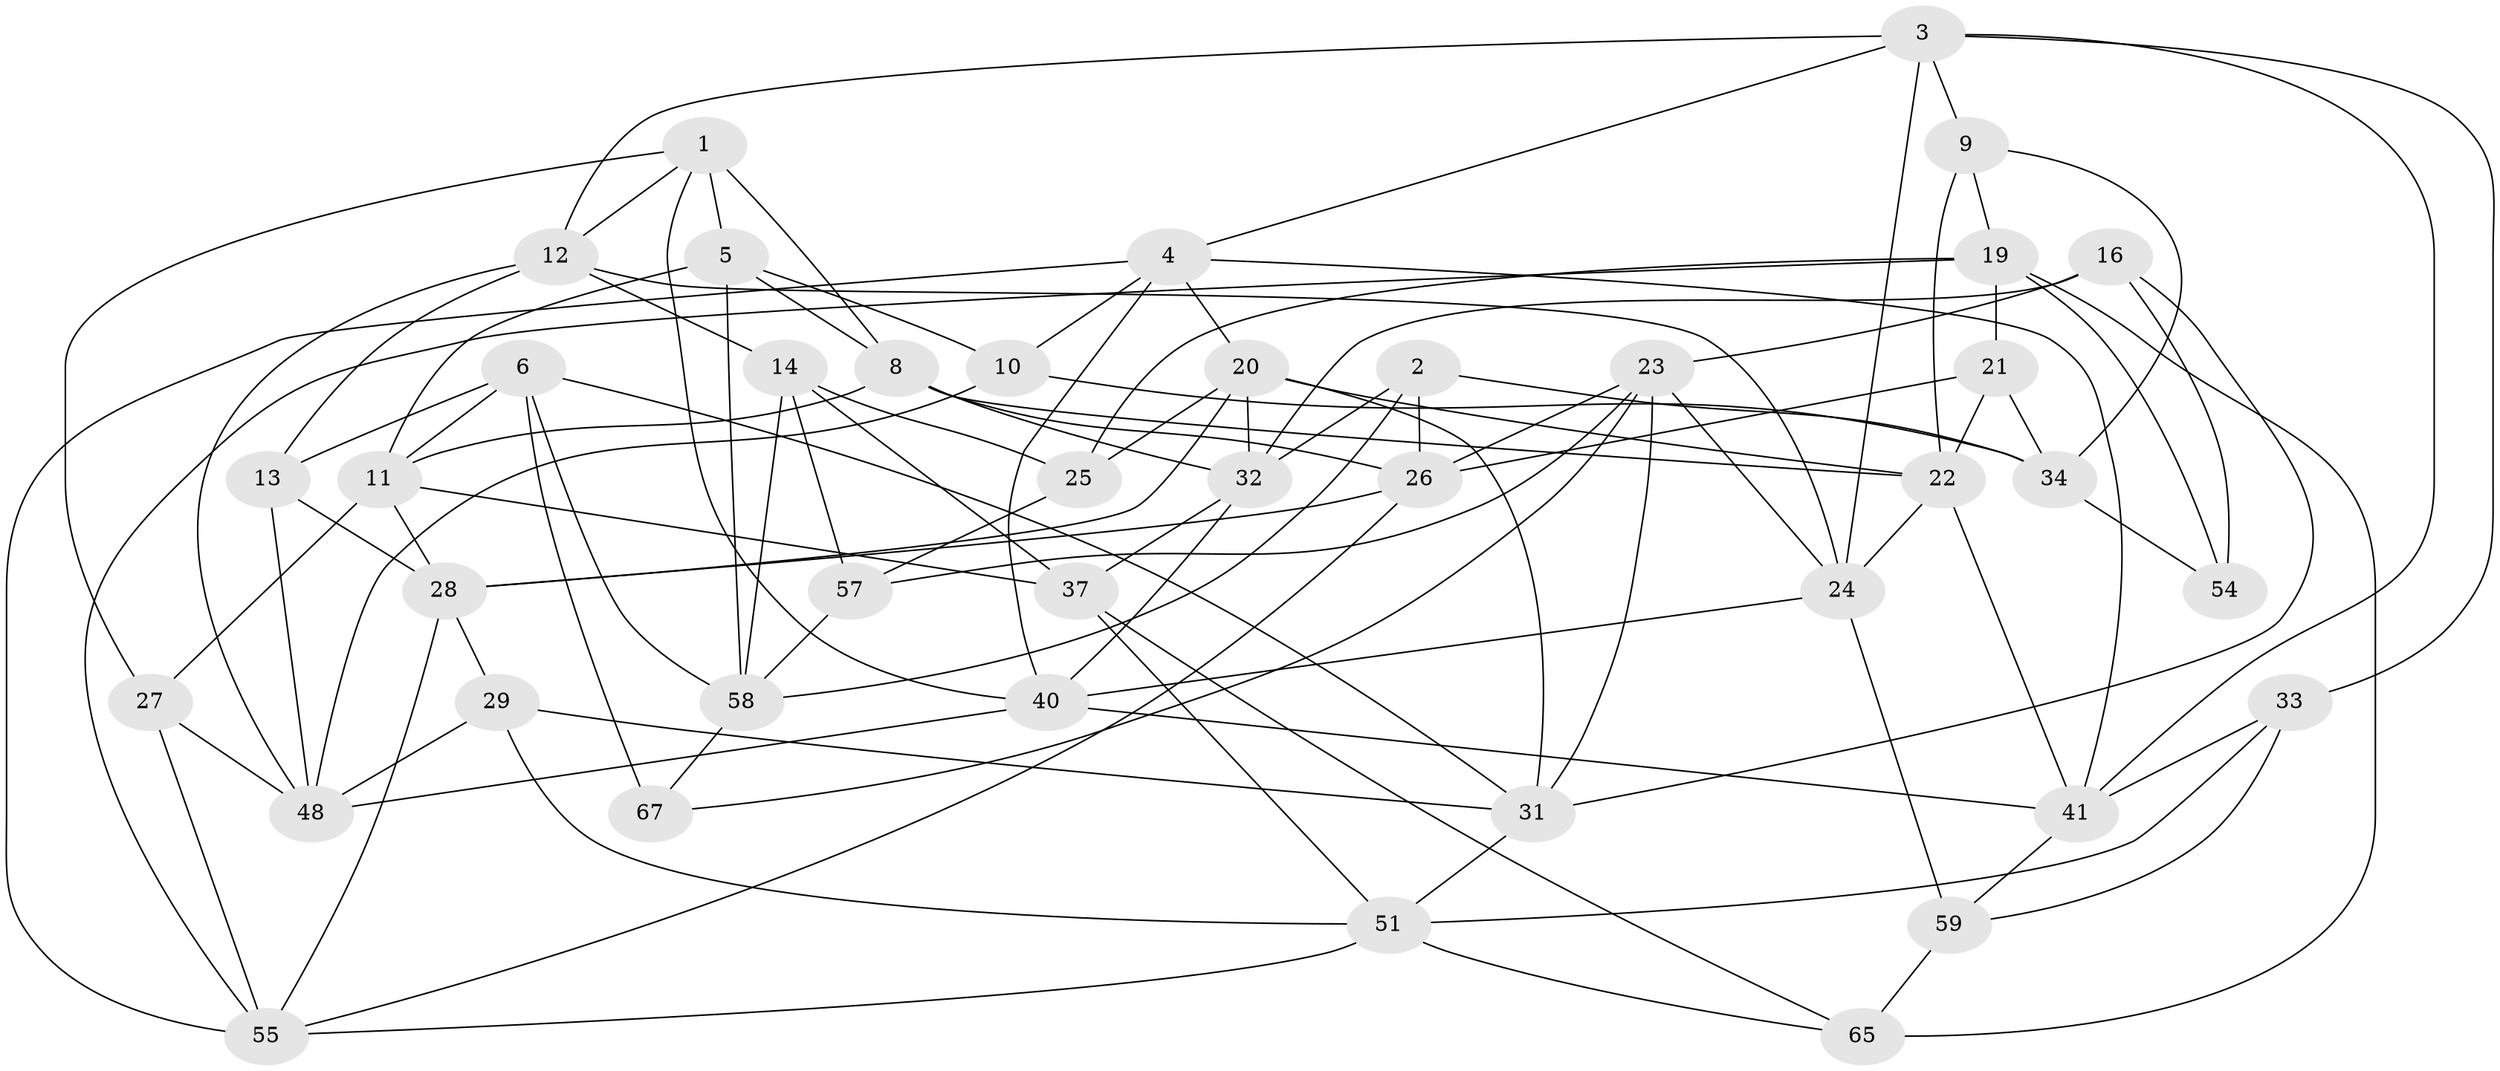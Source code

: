 // original degree distribution, {4: 1.0}
// Generated by graph-tools (version 1.1) at 2025/11/02/27/25 16:11:50]
// undirected, 41 vertices, 104 edges
graph export_dot {
graph [start="1"]
  node [color=gray90,style=filled];
  1 [super="+38"];
  2;
  3 [super="+7"];
  4 [super="+50"];
  5 [super="+45"];
  6 [super="+49"];
  8 [super="+17"];
  9;
  10;
  11 [super="+52"];
  12 [super="+18"];
  13;
  14 [super="+15"];
  16;
  19 [super="+63"];
  20 [super="+43"];
  21;
  22 [super="+46"];
  23 [super="+30"];
  24 [super="+36"];
  25;
  26 [super="+35"];
  27;
  28 [super="+62"];
  29;
  31 [super="+39"];
  32 [super="+64"];
  33;
  34 [super="+66"];
  37 [super="+44"];
  40 [super="+47"];
  41 [super="+42"];
  48 [super="+56"];
  51 [super="+53"];
  54;
  55 [super="+60"];
  57;
  58 [super="+61"];
  59;
  65;
  67;
  1 -- 5 [weight=2];
  1 -- 27;
  1 -- 12;
  1 -- 40;
  1 -- 8;
  2 -- 32;
  2 -- 34;
  2 -- 58;
  2 -- 26;
  3 -- 24;
  3 -- 33;
  3 -- 9;
  3 -- 4;
  3 -- 12;
  3 -- 41;
  4 -- 41;
  4 -- 10;
  4 -- 40;
  4 -- 20;
  4 -- 55;
  5 -- 58;
  5 -- 8;
  5 -- 10;
  5 -- 11;
  6 -- 31;
  6 -- 11;
  6 -- 67 [weight=2];
  6 -- 58;
  6 -- 13;
  8 -- 26;
  8 -- 32;
  8 -- 22;
  8 -- 11;
  9 -- 34;
  9 -- 19;
  9 -- 22;
  10 -- 34;
  10 -- 48;
  11 -- 27;
  11 -- 28;
  11 -- 37;
  12 -- 14;
  12 -- 48;
  12 -- 24;
  12 -- 13;
  13 -- 48;
  13 -- 28;
  14 -- 25;
  14 -- 37 [weight=2];
  14 -- 57;
  14 -- 58;
  16 -- 54;
  16 -- 23;
  16 -- 32;
  16 -- 31;
  19 -- 65;
  19 -- 54;
  19 -- 25;
  19 -- 21;
  19 -- 55;
  20 -- 25;
  20 -- 31;
  20 -- 32;
  20 -- 28;
  20 -- 22;
  21 -- 26;
  21 -- 22;
  21 -- 34;
  22 -- 41;
  22 -- 24;
  23 -- 57;
  23 -- 24;
  23 -- 67;
  23 -- 31;
  23 -- 26;
  24 -- 59;
  24 -- 40;
  25 -- 57;
  26 -- 28;
  26 -- 55;
  27 -- 48;
  27 -- 55;
  28 -- 29;
  28 -- 55;
  29 -- 31;
  29 -- 51;
  29 -- 48;
  31 -- 51;
  32 -- 40;
  32 -- 37;
  33 -- 59;
  33 -- 51;
  33 -- 41;
  34 -- 54 [weight=2];
  37 -- 65;
  37 -- 51;
  40 -- 41;
  40 -- 48;
  41 -- 59;
  51 -- 65;
  51 -- 55;
  57 -- 58;
  58 -- 67;
  59 -- 65;
}
